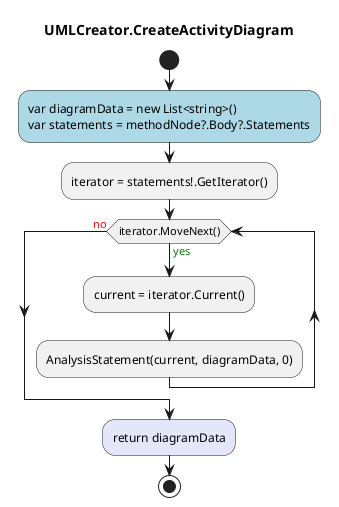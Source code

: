 @startuml UMLCreator.CreateActivityDiagram
title UMLCreator.CreateActivityDiagram
start
#LightBlue:var diagramData = new List<string>()
var statements = methodNode?.Body?.Statements;
:iterator = statements!.GetIterator();
while (iterator.MoveNext()) is (<color:green>yes)
:current = iterator.Current();
      :AnalysisStatement(current, diagramData, 0);
endwhile (<color:red>no)
#Lavender:return diagramData;
stop
@enduml

